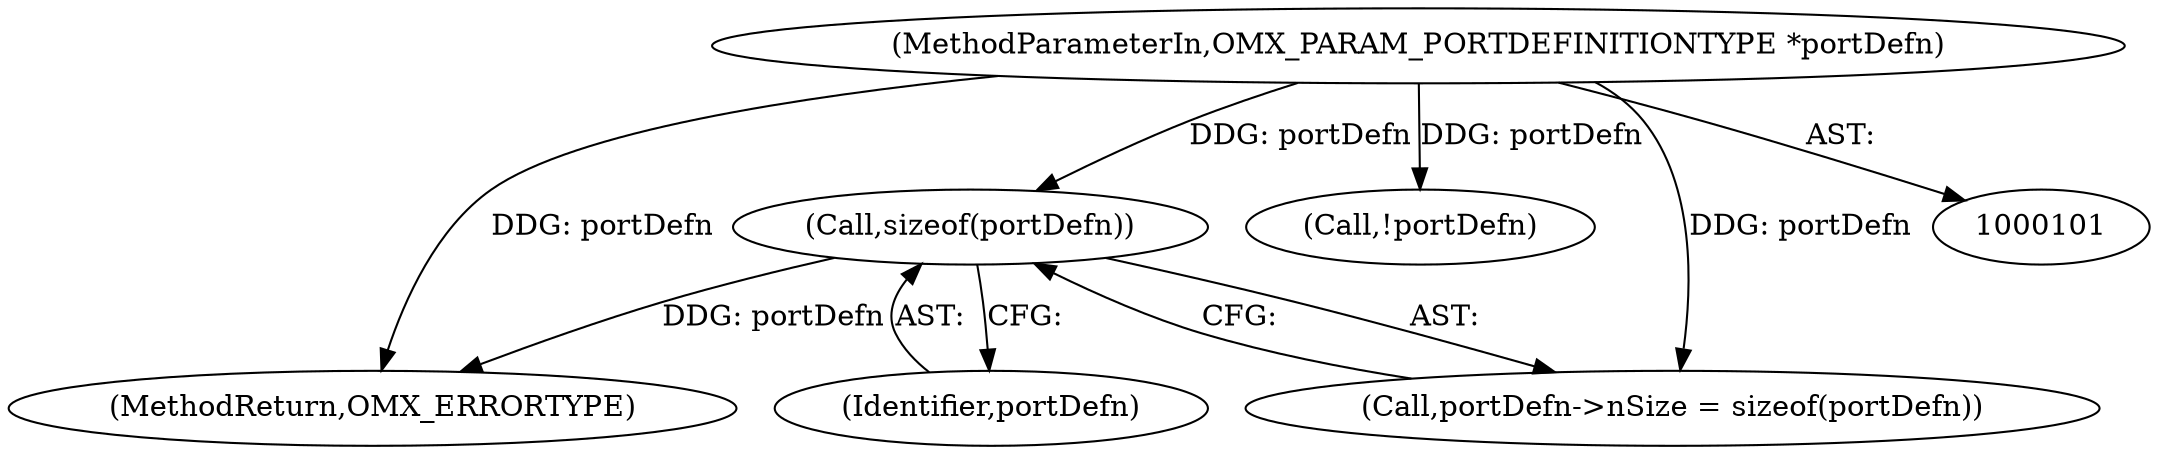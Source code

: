 digraph "1_Android_560ccdb509a7b86186fac0fce1b25bd9a3e6a6e8_3@del" {
"1000128" [label="(Call,sizeof(portDefn))"];
"1000102" [label="(MethodParameterIn,OMX_PARAM_PORTDEFINITIONTYPE *portDefn)"];
"1000129" [label="(Identifier,portDefn)"];
"1000110" [label="(Call,!portDefn)"];
"1000102" [label="(MethodParameterIn,OMX_PARAM_PORTDEFINITIONTYPE *portDefn)"];
"1000641" [label="(MethodReturn,OMX_ERRORTYPE)"];
"1000124" [label="(Call,portDefn->nSize = sizeof(portDefn))"];
"1000128" [label="(Call,sizeof(portDefn))"];
"1000128" -> "1000124"  [label="AST: "];
"1000128" -> "1000129"  [label="CFG: "];
"1000129" -> "1000128"  [label="AST: "];
"1000124" -> "1000128"  [label="CFG: "];
"1000128" -> "1000641"  [label="DDG: portDefn"];
"1000102" -> "1000128"  [label="DDG: portDefn"];
"1000102" -> "1000101"  [label="AST: "];
"1000102" -> "1000641"  [label="DDG: portDefn"];
"1000102" -> "1000110"  [label="DDG: portDefn"];
"1000102" -> "1000124"  [label="DDG: portDefn"];
}

